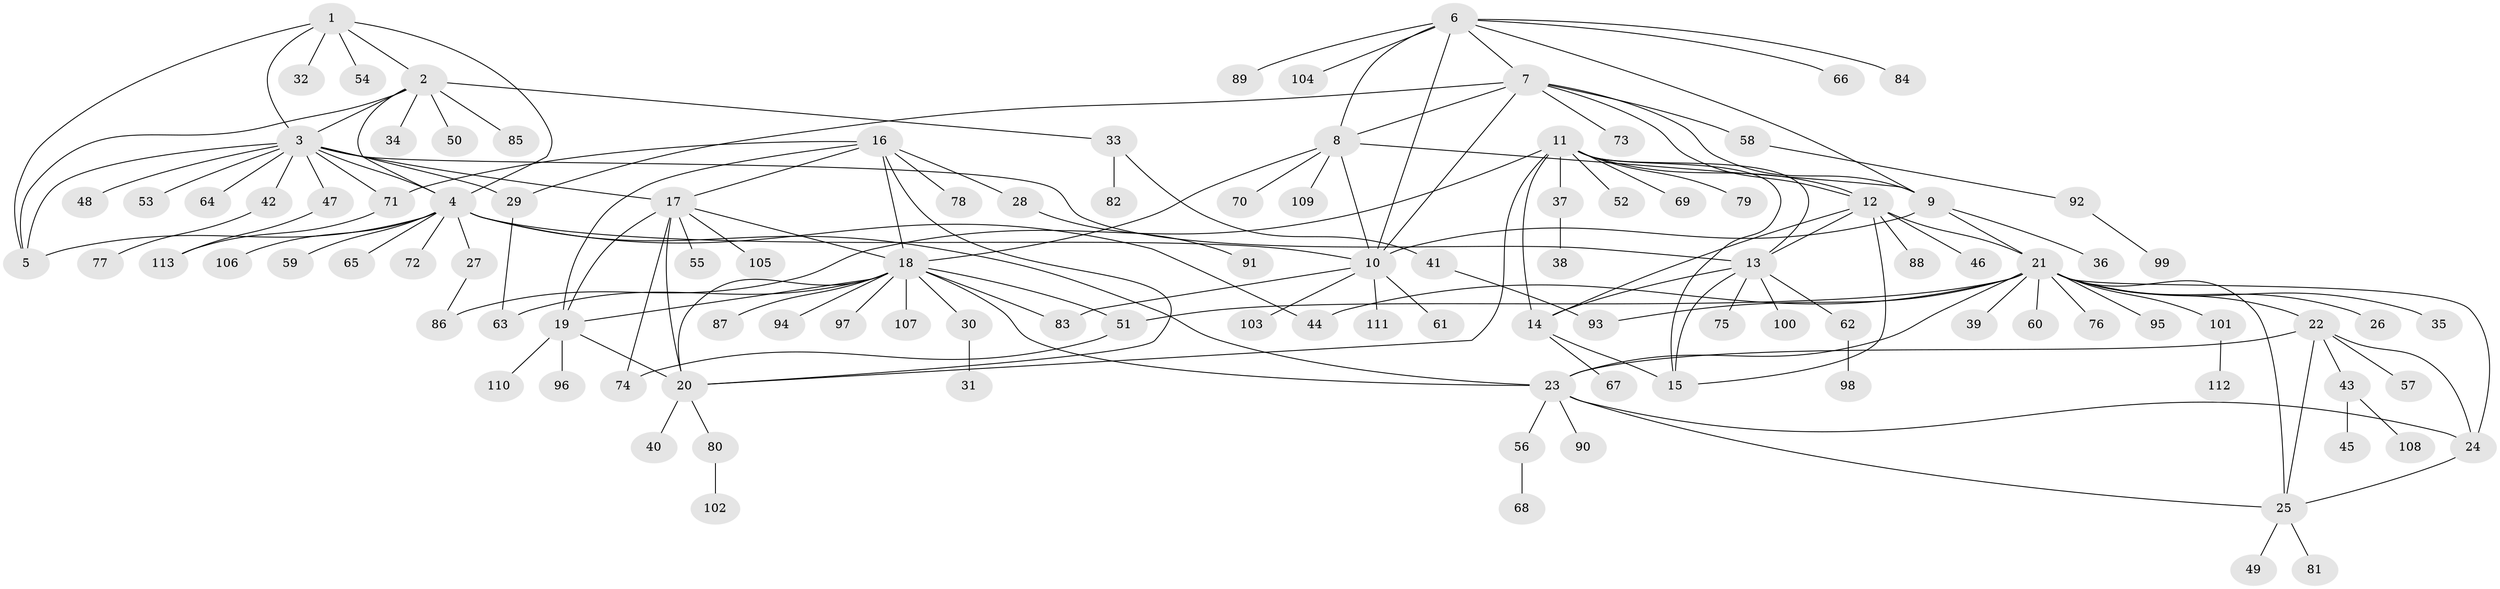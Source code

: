 // Generated by graph-tools (version 1.1) at 2025/11/02/27/25 16:11:36]
// undirected, 113 vertices, 158 edges
graph export_dot {
graph [start="1"]
  node [color=gray90,style=filled];
  1;
  2;
  3;
  4;
  5;
  6;
  7;
  8;
  9;
  10;
  11;
  12;
  13;
  14;
  15;
  16;
  17;
  18;
  19;
  20;
  21;
  22;
  23;
  24;
  25;
  26;
  27;
  28;
  29;
  30;
  31;
  32;
  33;
  34;
  35;
  36;
  37;
  38;
  39;
  40;
  41;
  42;
  43;
  44;
  45;
  46;
  47;
  48;
  49;
  50;
  51;
  52;
  53;
  54;
  55;
  56;
  57;
  58;
  59;
  60;
  61;
  62;
  63;
  64;
  65;
  66;
  67;
  68;
  69;
  70;
  71;
  72;
  73;
  74;
  75;
  76;
  77;
  78;
  79;
  80;
  81;
  82;
  83;
  84;
  85;
  86;
  87;
  88;
  89;
  90;
  91;
  92;
  93;
  94;
  95;
  96;
  97;
  98;
  99;
  100;
  101;
  102;
  103;
  104;
  105;
  106;
  107;
  108;
  109;
  110;
  111;
  112;
  113;
  1 -- 2;
  1 -- 3;
  1 -- 4;
  1 -- 5;
  1 -- 32;
  1 -- 54;
  2 -- 3;
  2 -- 4;
  2 -- 5;
  2 -- 33;
  2 -- 34;
  2 -- 50;
  2 -- 85;
  3 -- 4;
  3 -- 5;
  3 -- 13;
  3 -- 17;
  3 -- 29;
  3 -- 42;
  3 -- 47;
  3 -- 48;
  3 -- 53;
  3 -- 64;
  3 -- 71;
  4 -- 5;
  4 -- 10;
  4 -- 23;
  4 -- 27;
  4 -- 44;
  4 -- 59;
  4 -- 65;
  4 -- 72;
  4 -- 106;
  6 -- 7;
  6 -- 8;
  6 -- 9;
  6 -- 10;
  6 -- 66;
  6 -- 84;
  6 -- 89;
  6 -- 104;
  7 -- 8;
  7 -- 9;
  7 -- 10;
  7 -- 12;
  7 -- 29;
  7 -- 58;
  7 -- 73;
  8 -- 9;
  8 -- 10;
  8 -- 18;
  8 -- 70;
  8 -- 109;
  9 -- 10;
  9 -- 21;
  9 -- 36;
  10 -- 61;
  10 -- 83;
  10 -- 103;
  10 -- 111;
  11 -- 12;
  11 -- 13;
  11 -- 14;
  11 -- 15;
  11 -- 20;
  11 -- 37;
  11 -- 52;
  11 -- 69;
  11 -- 79;
  11 -- 86;
  12 -- 13;
  12 -- 14;
  12 -- 15;
  12 -- 21;
  12 -- 46;
  12 -- 88;
  13 -- 14;
  13 -- 15;
  13 -- 62;
  13 -- 75;
  13 -- 100;
  14 -- 15;
  14 -- 67;
  16 -- 17;
  16 -- 18;
  16 -- 19;
  16 -- 20;
  16 -- 28;
  16 -- 71;
  16 -- 78;
  17 -- 18;
  17 -- 19;
  17 -- 20;
  17 -- 55;
  17 -- 74;
  17 -- 105;
  18 -- 19;
  18 -- 20;
  18 -- 23;
  18 -- 30;
  18 -- 51;
  18 -- 63;
  18 -- 83;
  18 -- 87;
  18 -- 94;
  18 -- 97;
  18 -- 107;
  19 -- 20;
  19 -- 96;
  19 -- 110;
  20 -- 40;
  20 -- 80;
  21 -- 22;
  21 -- 23;
  21 -- 24;
  21 -- 25;
  21 -- 26;
  21 -- 35;
  21 -- 39;
  21 -- 44;
  21 -- 51;
  21 -- 60;
  21 -- 76;
  21 -- 93;
  21 -- 95;
  21 -- 101;
  22 -- 23;
  22 -- 24;
  22 -- 25;
  22 -- 43;
  22 -- 57;
  23 -- 24;
  23 -- 25;
  23 -- 56;
  23 -- 90;
  24 -- 25;
  25 -- 49;
  25 -- 81;
  27 -- 86;
  28 -- 91;
  29 -- 63;
  30 -- 31;
  33 -- 41;
  33 -- 82;
  37 -- 38;
  41 -- 93;
  42 -- 77;
  43 -- 45;
  43 -- 108;
  47 -- 113;
  51 -- 74;
  56 -- 68;
  58 -- 92;
  62 -- 98;
  71 -- 113;
  80 -- 102;
  92 -- 99;
  101 -- 112;
}
